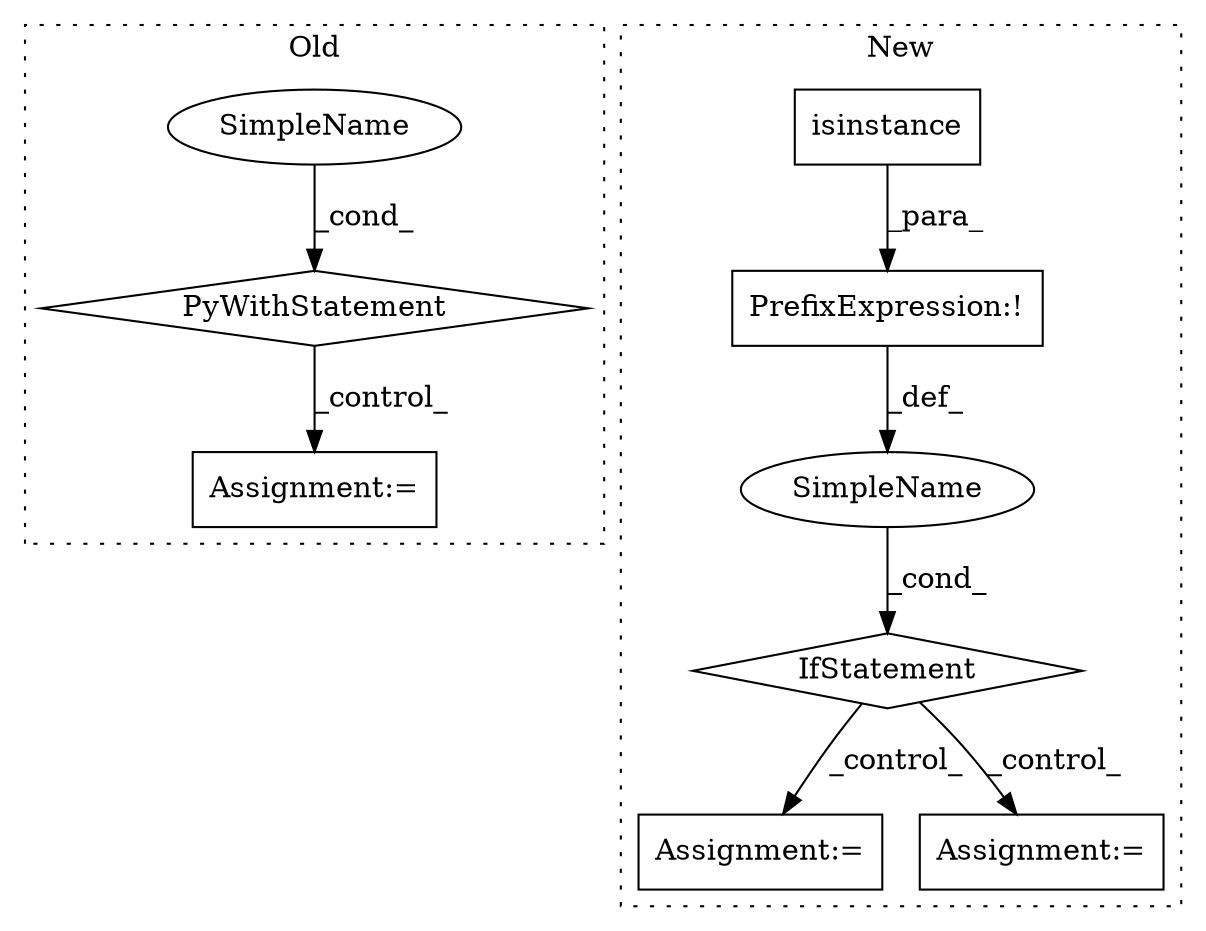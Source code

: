 digraph G {
subgraph cluster0 {
1 [label="PyWithStatement" a="104" s="2182,2215" l="10,2" shape="diamond"];
6 [label="SimpleName" a="42" s="" l="" shape="ellipse"];
7 [label="Assignment:=" a="7" s="2229" l="1" shape="box"];
label = "Old";
style="dotted";
}
subgraph cluster1 {
2 [label="isinstance" a="32" s="2056,2085" l="11,1" shape="box"];
3 [label="IfStatement" a="25" s="2051,2086" l="4,2" shape="diamond"];
4 [label="SimpleName" a="42" s="" l="" shape="ellipse"];
5 [label="Assignment:=" a="7" s="2373" l="1" shape="box"];
8 [label="PrefixExpression:!" a="38" s="2055" l="1" shape="box"];
9 [label="Assignment:=" a="7" s="2266" l="1" shape="box"];
label = "New";
style="dotted";
}
1 -> 7 [label="_control_"];
2 -> 8 [label="_para_"];
3 -> 5 [label="_control_"];
3 -> 9 [label="_control_"];
4 -> 3 [label="_cond_"];
6 -> 1 [label="_cond_"];
8 -> 4 [label="_def_"];
}
